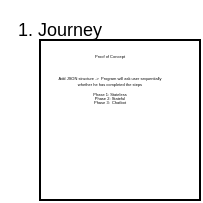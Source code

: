 <mxfile>
    <diagram id="gMjZbg1UGCFa8COhXZXy" name="journey">
        <mxGraphModel dx="224" dy="139" grid="1" gridSize="10" guides="1" tooltips="1" connect="1" arrows="1" fold="1" page="1" pageScale="1" pageWidth="850" pageHeight="1100" math="0" shadow="0">
            <root>
                <mxCell id="0"/>
                <mxCell id="1" parent="0"/>
                <mxCell id="2" value="" style="whiteSpace=wrap;html=1;aspect=fixed;" vertex="1" parent="1">
                    <mxGeometry x="120" y="130" width="80" height="80" as="geometry"/>
                </mxCell>
                <mxCell id="3" value="&lt;font style=&quot;font-size: 2px;&quot;&gt;Proof of Concept&lt;/font&gt;" style="text;html=1;strokeColor=none;fillColor=none;align=center;verticalAlign=middle;whiteSpace=wrap;rounded=0;" vertex="1" parent="1">
                    <mxGeometry x="140" y="130" width="30" height="10" as="geometry"/>
                </mxCell>
                <mxCell id="4" value="Add JSON structure -&amp;gt;&amp;nbsp; Program will ask user sequentially whether he has completed the steps&lt;br&gt;&lt;br&gt;Phase 1: Stateless&lt;br&gt;Phase 2: Stateful&lt;br&gt;Phase 3:&amp;nbsp; Chatbot" style="text;html=1;strokeColor=none;fillColor=none;align=center;verticalAlign=middle;whiteSpace=wrap;rounded=0;fontSize=2;" vertex="1" parent="1">
                    <mxGeometry x="125" y="140" width="60" height="30" as="geometry"/>
                </mxCell>
                <mxCell id="5" value="1. Journey" style="text;html=1;strokeColor=none;fillColor=none;align=center;verticalAlign=middle;whiteSpace=wrap;rounded=0;fontSize=9;" vertex="1" parent="1">
                    <mxGeometry x="100" y="110" width="60" height="30" as="geometry"/>
                </mxCell>
            </root>
        </mxGraphModel>
    </diagram>
</mxfile>